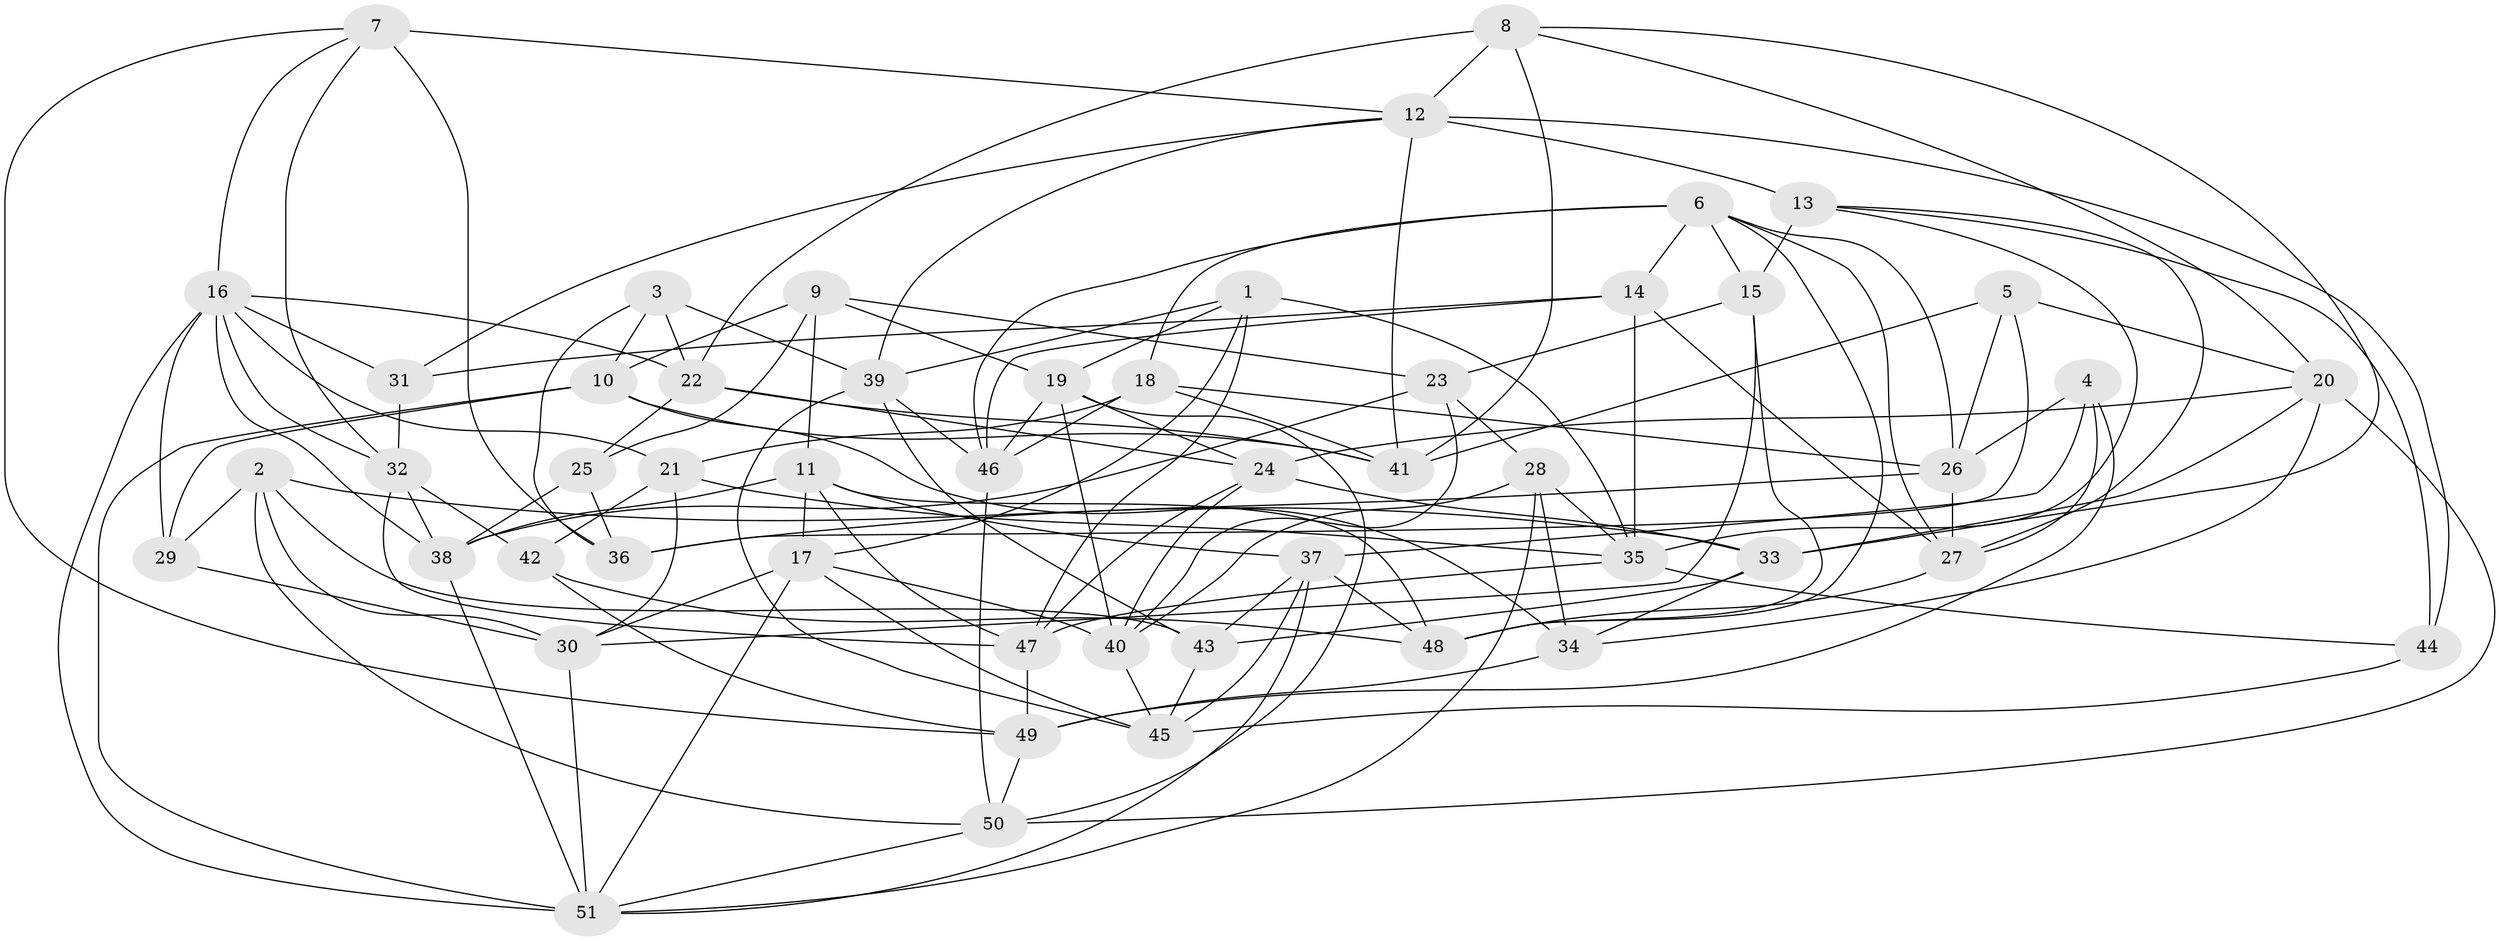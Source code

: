 // original degree distribution, {4: 1.0}
// Generated by graph-tools (version 1.1) at 2025/03/03/09/25 03:03:01]
// undirected, 51 vertices, 141 edges
graph export_dot {
graph [start="1"]
  node [color=gray90,style=filled];
  1;
  2;
  3;
  4;
  5;
  6;
  7;
  8;
  9;
  10;
  11;
  12;
  13;
  14;
  15;
  16;
  17;
  18;
  19;
  20;
  21;
  22;
  23;
  24;
  25;
  26;
  27;
  28;
  29;
  30;
  31;
  32;
  33;
  34;
  35;
  36;
  37;
  38;
  39;
  40;
  41;
  42;
  43;
  44;
  45;
  46;
  47;
  48;
  49;
  50;
  51;
  1 -- 17 [weight=1.0];
  1 -- 19 [weight=1.0];
  1 -- 35 [weight=2.0];
  1 -- 39 [weight=1.0];
  1 -- 47 [weight=1.0];
  2 -- 29 [weight=1.0];
  2 -- 30 [weight=1.0];
  2 -- 33 [weight=1.0];
  2 -- 43 [weight=2.0];
  2 -- 50 [weight=1.0];
  3 -- 10 [weight=1.0];
  3 -- 22 [weight=1.0];
  3 -- 36 [weight=1.0];
  3 -- 39 [weight=1.0];
  4 -- 26 [weight=1.0];
  4 -- 27 [weight=1.0];
  4 -- 37 [weight=1.0];
  4 -- 49 [weight=1.0];
  5 -- 20 [weight=1.0];
  5 -- 26 [weight=1.0];
  5 -- 36 [weight=1.0];
  5 -- 41 [weight=1.0];
  6 -- 14 [weight=2.0];
  6 -- 15 [weight=1.0];
  6 -- 18 [weight=1.0];
  6 -- 26 [weight=1.0];
  6 -- 27 [weight=1.0];
  6 -- 46 [weight=1.0];
  6 -- 48 [weight=1.0];
  7 -- 12 [weight=1.0];
  7 -- 16 [weight=1.0];
  7 -- 32 [weight=1.0];
  7 -- 36 [weight=2.0];
  7 -- 49 [weight=1.0];
  8 -- 12 [weight=2.0];
  8 -- 20 [weight=1.0];
  8 -- 22 [weight=1.0];
  8 -- 33 [weight=1.0];
  8 -- 41 [weight=1.0];
  9 -- 10 [weight=1.0];
  9 -- 11 [weight=1.0];
  9 -- 19 [weight=1.0];
  9 -- 23 [weight=2.0];
  9 -- 25 [weight=1.0];
  10 -- 29 [weight=1.0];
  10 -- 34 [weight=1.0];
  10 -- 41 [weight=1.0];
  10 -- 51 [weight=1.0];
  11 -- 17 [weight=1.0];
  11 -- 37 [weight=1.0];
  11 -- 38 [weight=1.0];
  11 -- 47 [weight=1.0];
  11 -- 48 [weight=1.0];
  12 -- 13 [weight=1.0];
  12 -- 31 [weight=1.0];
  12 -- 39 [weight=1.0];
  12 -- 41 [weight=1.0];
  12 -- 44 [weight=1.0];
  13 -- 15 [weight=2.0];
  13 -- 27 [weight=1.0];
  13 -- 35 [weight=1.0];
  13 -- 44 [weight=1.0];
  14 -- 27 [weight=1.0];
  14 -- 31 [weight=1.0];
  14 -- 35 [weight=1.0];
  14 -- 46 [weight=1.0];
  15 -- 23 [weight=1.0];
  15 -- 30 [weight=1.0];
  15 -- 48 [weight=1.0];
  16 -- 21 [weight=1.0];
  16 -- 22 [weight=1.0];
  16 -- 29 [weight=1.0];
  16 -- 31 [weight=1.0];
  16 -- 32 [weight=1.0];
  16 -- 38 [weight=1.0];
  16 -- 51 [weight=1.0];
  17 -- 30 [weight=1.0];
  17 -- 40 [weight=1.0];
  17 -- 45 [weight=1.0];
  17 -- 51 [weight=1.0];
  18 -- 21 [weight=2.0];
  18 -- 26 [weight=1.0];
  18 -- 41 [weight=1.0];
  18 -- 46 [weight=1.0];
  19 -- 24 [weight=1.0];
  19 -- 40 [weight=1.0];
  19 -- 46 [weight=1.0];
  19 -- 50 [weight=1.0];
  20 -- 24 [weight=1.0];
  20 -- 33 [weight=1.0];
  20 -- 34 [weight=1.0];
  20 -- 50 [weight=1.0];
  21 -- 30 [weight=1.0];
  21 -- 35 [weight=1.0];
  21 -- 42 [weight=1.0];
  22 -- 24 [weight=1.0];
  22 -- 25 [weight=1.0];
  22 -- 41 [weight=1.0];
  23 -- 28 [weight=1.0];
  23 -- 38 [weight=1.0];
  23 -- 40 [weight=1.0];
  24 -- 33 [weight=1.0];
  24 -- 40 [weight=1.0];
  24 -- 47 [weight=1.0];
  25 -- 36 [weight=1.0];
  25 -- 38 [weight=1.0];
  26 -- 27 [weight=1.0];
  26 -- 36 [weight=1.0];
  27 -- 48 [weight=1.0];
  28 -- 34 [weight=2.0];
  28 -- 35 [weight=1.0];
  28 -- 40 [weight=1.0];
  28 -- 51 [weight=1.0];
  29 -- 30 [weight=1.0];
  30 -- 51 [weight=1.0];
  31 -- 32 [weight=1.0];
  32 -- 38 [weight=1.0];
  32 -- 42 [weight=1.0];
  32 -- 47 [weight=1.0];
  33 -- 34 [weight=1.0];
  33 -- 43 [weight=1.0];
  34 -- 49 [weight=1.0];
  35 -- 44 [weight=1.0];
  35 -- 47 [weight=1.0];
  37 -- 43 [weight=1.0];
  37 -- 45 [weight=1.0];
  37 -- 48 [weight=1.0];
  37 -- 51 [weight=1.0];
  38 -- 51 [weight=1.0];
  39 -- 43 [weight=1.0];
  39 -- 45 [weight=1.0];
  39 -- 46 [weight=1.0];
  40 -- 45 [weight=1.0];
  42 -- 48 [weight=1.0];
  42 -- 49 [weight=1.0];
  43 -- 45 [weight=1.0];
  44 -- 45 [weight=1.0];
  46 -- 50 [weight=1.0];
  47 -- 49 [weight=1.0];
  49 -- 50 [weight=1.0];
  50 -- 51 [weight=1.0];
}
